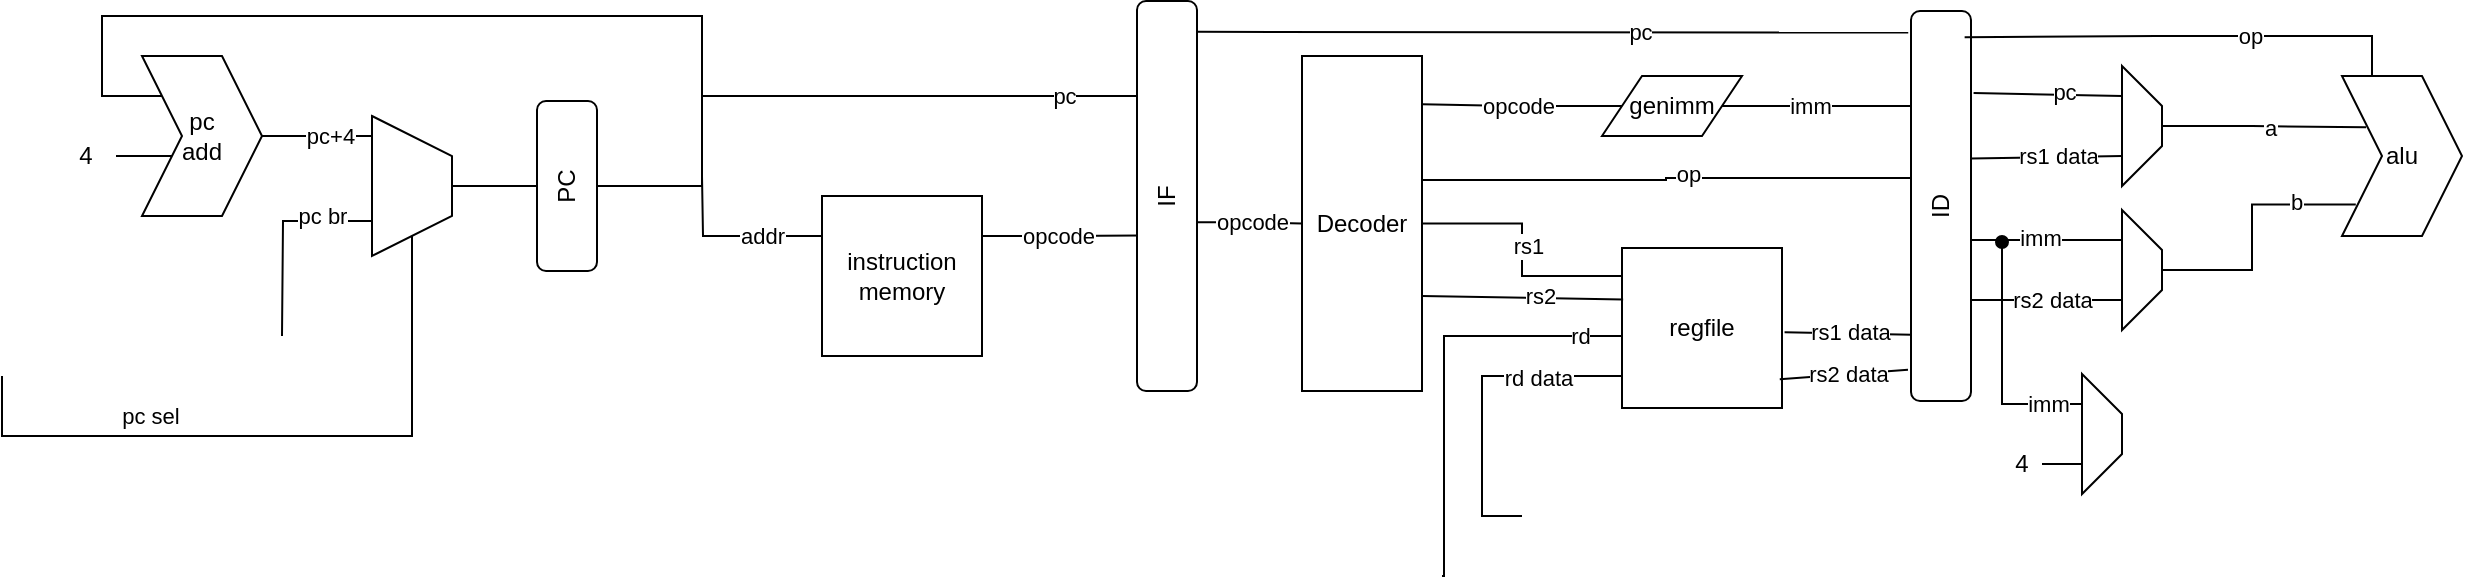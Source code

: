 <mxfile version="22.0.0" type="github">
  <diagram name="Page-1" id="5d7acffa-a066-3a61-03fe-96351882024d">
    <mxGraphModel dx="1062" dy="567" grid="1" gridSize="10" guides="1" tooltips="1" connect="1" arrows="1" fold="1" page="1" pageScale="1" pageWidth="4681" pageHeight="3300" background="#ffffff" math="0" shadow="0">
      <root>
        <mxCell id="0" />
        <mxCell id="1" parent="0" />
        <mxCell id="TcA1ypuRorId2Owh4Mq8-12" style="edgeStyle=orthogonalEdgeStyle;rounded=0;orthogonalLoop=1;jettySize=auto;html=1;entryX=0.218;entryY=0.274;entryDx=0;entryDy=0;entryPerimeter=0;endArrow=none;endFill=0;" edge="1" parent="1" source="TcA1ypuRorId2Owh4Mq8-1" target="TcA1ypuRorId2Owh4Mq8-7">
          <mxGeometry relative="1" as="geometry">
            <mxPoint x="130" y="221" as="targetPoint" />
            <Array as="points">
              <mxPoint x="400" y="246" />
              <mxPoint x="400" y="161" />
              <mxPoint x="100" y="161" />
              <mxPoint x="100" y="201" />
              <mxPoint x="133" y="201" />
            </Array>
          </mxGeometry>
        </mxCell>
        <mxCell id="TcA1ypuRorId2Owh4Mq8-1" value="PC" style="rounded=1;whiteSpace=wrap;html=1;rotation=-90;" vertex="1" parent="1">
          <mxGeometry x="290" y="231" width="85" height="30" as="geometry" />
        </mxCell>
        <mxCell id="TcA1ypuRorId2Owh4Mq8-16" value="" style="edgeStyle=orthogonalEdgeStyle;rounded=0;orthogonalLoop=1;jettySize=auto;html=1;endArrow=none;endFill=0;" edge="1" parent="1" source="TcA1ypuRorId2Owh4Mq8-7" target="TcA1ypuRorId2Owh4Mq8-10">
          <mxGeometry relative="1" as="geometry">
            <Array as="points">
              <mxPoint x="220" y="221" />
              <mxPoint x="220" y="221" />
            </Array>
          </mxGeometry>
        </mxCell>
        <mxCell id="TcA1ypuRorId2Owh4Mq8-17" value="pc+4" style="edgeLabel;html=1;align=center;verticalAlign=middle;resizable=0;points=[];" vertex="1" connectable="0" parent="TcA1ypuRorId2Owh4Mq8-16">
          <mxGeometry x="-0.11" relative="1" as="geometry">
            <mxPoint as="offset" />
          </mxGeometry>
        </mxCell>
        <mxCell id="TcA1ypuRorId2Owh4Mq8-7" value="pc&lt;br&gt;add" style="shape=step;perimeter=stepPerimeter;whiteSpace=wrap;html=1;fixedSize=1;" vertex="1" parent="1">
          <mxGeometry x="120" y="181" width="60" height="80" as="geometry" />
        </mxCell>
        <mxCell id="TcA1ypuRorId2Owh4Mq8-14" style="edgeStyle=orthogonalEdgeStyle;rounded=0;orthogonalLoop=1;jettySize=auto;html=1;entryX=0;entryY=0.75;entryDx=0;entryDy=0;endArrow=none;endFill=0;" edge="1" parent="1" source="TcA1ypuRorId2Owh4Mq8-8" target="TcA1ypuRorId2Owh4Mq8-7">
          <mxGeometry relative="1" as="geometry">
            <Array as="points">
              <mxPoint x="110" y="231" />
              <mxPoint x="110" y="231" />
            </Array>
          </mxGeometry>
        </mxCell>
        <mxCell id="TcA1ypuRorId2Owh4Mq8-8" value="4" style="text;html=1;strokeColor=none;fillColor=none;align=center;verticalAlign=middle;whiteSpace=wrap;rounded=0;" vertex="1" parent="1">
          <mxGeometry x="77" y="216" width="30" height="30" as="geometry" />
        </mxCell>
        <mxCell id="TcA1ypuRorId2Owh4Mq8-11" style="edgeStyle=orthogonalEdgeStyle;rounded=0;orthogonalLoop=1;jettySize=auto;html=1;entryX=0.5;entryY=0;entryDx=0;entryDy=0;endArrow=none;endFill=0;" edge="1" parent="1" source="TcA1ypuRorId2Owh4Mq8-10" target="TcA1ypuRorId2Owh4Mq8-1">
          <mxGeometry relative="1" as="geometry" />
        </mxCell>
        <mxCell id="TcA1ypuRorId2Owh4Mq8-18" style="edgeStyle=orthogonalEdgeStyle;rounded=0;orthogonalLoop=1;jettySize=auto;html=1;exitX=1;exitY=0.5;exitDx=0;exitDy=0;endArrow=none;endFill=0;" edge="1" parent="1" source="TcA1ypuRorId2Owh4Mq8-10">
          <mxGeometry relative="1" as="geometry">
            <mxPoint x="50" y="341" as="targetPoint" />
            <Array as="points">
              <mxPoint x="255" y="371" />
              <mxPoint x="50" y="371" />
            </Array>
          </mxGeometry>
        </mxCell>
        <mxCell id="TcA1ypuRorId2Owh4Mq8-19" value="pc sel" style="edgeLabel;html=1;align=center;verticalAlign=middle;resizable=0;points=[];" vertex="1" connectable="0" parent="TcA1ypuRorId2Owh4Mq8-18">
          <mxGeometry x="0.542" y="-2" relative="1" as="geometry">
            <mxPoint x="27" y="-8" as="offset" />
          </mxGeometry>
        </mxCell>
        <mxCell id="TcA1ypuRorId2Owh4Mq8-20" style="edgeStyle=orthogonalEdgeStyle;rounded=0;orthogonalLoop=1;jettySize=auto;html=1;exitX=0.75;exitY=1;exitDx=0;exitDy=0;endArrow=none;endFill=0;startArrow=none;startFill=0;" edge="1" parent="1" source="TcA1ypuRorId2Owh4Mq8-10">
          <mxGeometry relative="1" as="geometry">
            <mxPoint x="190" y="321.0" as="targetPoint" />
          </mxGeometry>
        </mxCell>
        <mxCell id="TcA1ypuRorId2Owh4Mq8-22" value="pc br" style="edgeLabel;html=1;align=center;verticalAlign=middle;resizable=0;points=[];" vertex="1" connectable="0" parent="TcA1ypuRorId2Owh4Mq8-20">
          <mxGeometry x="-0.33" y="1" relative="1" as="geometry">
            <mxPoint x="9" y="-4" as="offset" />
          </mxGeometry>
        </mxCell>
        <mxCell id="TcA1ypuRorId2Owh4Mq8-10" value="" style="shape=trapezoid;perimeter=trapezoidPerimeter;whiteSpace=wrap;html=1;fixedSize=1;rotation=90;" vertex="1" parent="1">
          <mxGeometry x="220" y="226" width="70" height="40" as="geometry" />
        </mxCell>
        <mxCell id="TcA1ypuRorId2Owh4Mq8-24" style="edgeStyle=orthogonalEdgeStyle;rounded=0;orthogonalLoop=1;jettySize=auto;html=1;exitX=0;exitY=0.25;exitDx=0;exitDy=0;strokeWidth=1;endArrow=none;endFill=0;" edge="1" parent="1" source="TcA1ypuRorId2Owh4Mq8-23">
          <mxGeometry relative="1" as="geometry">
            <mxPoint x="400" y="241" as="targetPoint" />
          </mxGeometry>
        </mxCell>
        <mxCell id="TcA1ypuRorId2Owh4Mq8-25" value="addr" style="edgeLabel;html=1;align=center;verticalAlign=middle;resizable=0;points=[];" vertex="1" connectable="0" parent="TcA1ypuRorId2Owh4Mq8-24">
          <mxGeometry x="-0.325" relative="1" as="geometry">
            <mxPoint as="offset" />
          </mxGeometry>
        </mxCell>
        <mxCell id="TcA1ypuRorId2Owh4Mq8-26" style="edgeStyle=orthogonalEdgeStyle;rounded=0;orthogonalLoop=1;jettySize=auto;html=1;exitX=1;exitY=0.25;exitDx=0;exitDy=0;endArrow=none;endFill=0;entryX=0.399;entryY=0.046;entryDx=0;entryDy=0;entryPerimeter=0;" edge="1" parent="1" source="TcA1ypuRorId2Owh4Mq8-23" target="TcA1ypuRorId2Owh4Mq8-28">
          <mxGeometry relative="1" as="geometry">
            <mxPoint x="600" y="271.242" as="targetPoint" />
          </mxGeometry>
        </mxCell>
        <mxCell id="TcA1ypuRorId2Owh4Mq8-27" value="opcode" style="edgeLabel;html=1;align=center;verticalAlign=middle;resizable=0;points=[];" vertex="1" connectable="0" parent="TcA1ypuRorId2Owh4Mq8-26">
          <mxGeometry x="-0.059" relative="1" as="geometry">
            <mxPoint as="offset" />
          </mxGeometry>
        </mxCell>
        <mxCell id="TcA1ypuRorId2Owh4Mq8-23" value="instruction&lt;br&gt;memory" style="whiteSpace=wrap;html=1;aspect=fixed;" vertex="1" parent="1">
          <mxGeometry x="460" y="251" width="80" height="80" as="geometry" />
        </mxCell>
        <mxCell id="TcA1ypuRorId2Owh4Mq8-29" style="edgeStyle=orthogonalEdgeStyle;rounded=0;orthogonalLoop=1;jettySize=auto;html=1;exitX=0.856;exitY=0.046;exitDx=0;exitDy=0;exitPerimeter=0;endArrow=none;endFill=0;" edge="1" parent="1" source="TcA1ypuRorId2Owh4Mq8-28">
          <mxGeometry relative="1" as="geometry">
            <mxPoint x="400" y="201" as="targetPoint" />
            <Array as="points">
              <mxPoint x="619" y="201" />
              <mxPoint x="400" y="201" />
            </Array>
          </mxGeometry>
        </mxCell>
        <mxCell id="TcA1ypuRorId2Owh4Mq8-30" value="pc" style="edgeLabel;html=1;align=center;verticalAlign=middle;resizable=0;points=[];" vertex="1" connectable="0" parent="TcA1ypuRorId2Owh4Mq8-29">
          <mxGeometry x="-0.262" y="2" relative="1" as="geometry">
            <mxPoint x="30" y="-2" as="offset" />
          </mxGeometry>
        </mxCell>
        <mxCell id="TcA1ypuRorId2Owh4Mq8-46" style="edgeStyle=orthogonalEdgeStyle;rounded=0;orthogonalLoop=1;jettySize=auto;html=1;endArrow=none;endFill=0;exitX=0.433;exitY=1.016;exitDx=0;exitDy=0;exitPerimeter=0;" edge="1" parent="1" source="TcA1ypuRorId2Owh4Mq8-28" target="TcA1ypuRorId2Owh4Mq8-33">
          <mxGeometry relative="1" as="geometry" />
        </mxCell>
        <mxCell id="TcA1ypuRorId2Owh4Mq8-47" value="opcode" style="edgeLabel;html=1;align=center;verticalAlign=middle;resizable=0;points=[];" vertex="1" connectable="0" parent="TcA1ypuRorId2Owh4Mq8-46">
          <mxGeometry x="-0.313" relative="1" as="geometry">
            <mxPoint x="9" as="offset" />
          </mxGeometry>
        </mxCell>
        <mxCell id="TcA1ypuRorId2Owh4Mq8-28" value="IF" style="rounded=1;whiteSpace=wrap;html=1;rotation=-90;" vertex="1" parent="1">
          <mxGeometry x="535" y="236" width="195" height="30" as="geometry" />
        </mxCell>
        <mxCell id="TcA1ypuRorId2Owh4Mq8-40" value="" style="edgeStyle=orthogonalEdgeStyle;rounded=0;orthogonalLoop=1;jettySize=auto;html=1;endArrow=none;endFill=0;" edge="1" parent="1" source="TcA1ypuRorId2Owh4Mq8-31">
          <mxGeometry relative="1" as="geometry">
            <mxPoint x="810" y="411" as="targetPoint" />
            <Array as="points">
              <mxPoint x="790" y="341" />
              <mxPoint x="790" y="411" />
            </Array>
          </mxGeometry>
        </mxCell>
        <mxCell id="TcA1ypuRorId2Owh4Mq8-45" value="rd data" style="edgeLabel;html=1;align=center;verticalAlign=middle;resizable=0;points=[];" vertex="1" connectable="0" parent="TcA1ypuRorId2Owh4Mq8-40">
          <mxGeometry x="-0.478" y="1" relative="1" as="geometry">
            <mxPoint as="offset" />
          </mxGeometry>
        </mxCell>
        <mxCell id="TcA1ypuRorId2Owh4Mq8-42" value="" style="edgeStyle=orthogonalEdgeStyle;rounded=0;orthogonalLoop=1;jettySize=auto;html=1;endArrow=none;endFill=0;" edge="1" parent="1" source="TcA1ypuRorId2Owh4Mq8-31">
          <mxGeometry relative="1" as="geometry">
            <mxPoint x="770" y="441" as="targetPoint" />
            <Array as="points">
              <mxPoint x="771" y="321" />
              <mxPoint x="771" y="441" />
            </Array>
          </mxGeometry>
        </mxCell>
        <mxCell id="TcA1ypuRorId2Owh4Mq8-43" value="rd" style="edgeLabel;html=1;align=center;verticalAlign=middle;resizable=0;points=[];" vertex="1" connectable="0" parent="TcA1ypuRorId2Owh4Mq8-42">
          <mxGeometry x="-0.793" y="3" relative="1" as="geometry">
            <mxPoint y="-3" as="offset" />
          </mxGeometry>
        </mxCell>
        <mxCell id="TcA1ypuRorId2Owh4Mq8-31" value="regfile" style="whiteSpace=wrap;html=1;aspect=fixed;" vertex="1" parent="1">
          <mxGeometry x="860" y="277" width="80" height="80" as="geometry" />
        </mxCell>
        <mxCell id="TcA1ypuRorId2Owh4Mq8-54" value="" style="edgeStyle=orthogonalEdgeStyle;rounded=0;orthogonalLoop=1;jettySize=auto;html=1;entryX=0.531;entryY=0.035;entryDx=0;entryDy=0;entryPerimeter=0;endArrow=none;endFill=0;" edge="1" parent="1">
          <mxGeometry relative="1" as="geometry">
            <mxPoint x="760" y="243" as="sourcePoint" />
            <mxPoint x="1005.55" y="241.955" as="targetPoint" />
            <Array as="points">
              <mxPoint x="882" y="243" />
            </Array>
          </mxGeometry>
        </mxCell>
        <mxCell id="TcA1ypuRorId2Owh4Mq8-55" value="op" style="edgeLabel;html=1;align=center;verticalAlign=middle;resizable=0;points=[];" vertex="1" connectable="0" parent="TcA1ypuRorId2Owh4Mq8-54">
          <mxGeometry x="0.085" y="2" relative="1" as="geometry">
            <mxPoint as="offset" />
          </mxGeometry>
        </mxCell>
        <mxCell id="TcA1ypuRorId2Owh4Mq8-33" value="Decoder" style="rounded=0;whiteSpace=wrap;html=1;" vertex="1" parent="1">
          <mxGeometry x="700" y="181" width="60" height="167.5" as="geometry" />
        </mxCell>
        <mxCell id="TcA1ypuRorId2Owh4Mq8-34" style="edgeStyle=orthogonalEdgeStyle;rounded=0;orthogonalLoop=1;jettySize=auto;html=1;exitX=0;exitY=0.25;exitDx=0;exitDy=0;endArrow=none;endFill=0;entryX=1;entryY=0.5;entryDx=0;entryDy=0;" edge="1" parent="1" source="TcA1ypuRorId2Owh4Mq8-31" target="TcA1ypuRorId2Owh4Mq8-33">
          <mxGeometry relative="1" as="geometry">
            <mxPoint x="760" y="291" as="targetPoint" />
            <Array as="points">
              <mxPoint x="860" y="291" />
              <mxPoint x="810" y="291" />
              <mxPoint x="810" y="265" />
            </Array>
          </mxGeometry>
        </mxCell>
        <mxCell id="TcA1ypuRorId2Owh4Mq8-35" value="rs1" style="edgeLabel;html=1;align=center;verticalAlign=middle;resizable=0;points=[];" vertex="1" connectable="0" parent="TcA1ypuRorId2Owh4Mq8-34">
          <mxGeometry x="0.082" y="-3" relative="1" as="geometry">
            <mxPoint as="offset" />
          </mxGeometry>
        </mxCell>
        <mxCell id="TcA1ypuRorId2Owh4Mq8-37" value="" style="endArrow=none;html=1;rounded=0;entryX=0.016;entryY=0.639;entryDx=0;entryDy=0;entryPerimeter=0;exitX=1.012;exitY=0.856;exitDx=0;exitDy=0;exitPerimeter=0;" edge="1" parent="1">
          <mxGeometry width="50" height="50" relative="1" as="geometry">
            <mxPoint x="760" y="301.0" as="sourcePoint" />
            <mxPoint x="860.56" y="302.7" as="targetPoint" />
          </mxGeometry>
        </mxCell>
        <mxCell id="TcA1ypuRorId2Owh4Mq8-38" value="rs2" style="edgeLabel;html=1;align=center;verticalAlign=middle;resizable=0;points=[];" vertex="1" connectable="0" parent="TcA1ypuRorId2Owh4Mq8-37">
          <mxGeometry x="0.364" y="-2" relative="1" as="geometry">
            <mxPoint x="-10" y="-3" as="offset" />
          </mxGeometry>
        </mxCell>
        <mxCell id="TcA1ypuRorId2Owh4Mq8-48" value="ID" style="rounded=1;whiteSpace=wrap;html=1;rotation=-90;" vertex="1" parent="1">
          <mxGeometry x="922" y="241" width="195" height="30" as="geometry" />
        </mxCell>
        <mxCell id="TcA1ypuRorId2Owh4Mq8-50" value="" style="endArrow=none;html=1;rounded=0;entryX=0.17;entryY=0.015;entryDx=0;entryDy=0;entryPerimeter=0;exitX=1.016;exitY=0.639;exitDx=0;exitDy=0;exitPerimeter=0;" edge="1" parent="1" target="TcA1ypuRorId2Owh4Mq8-48">
          <mxGeometry width="50" height="50" relative="1" as="geometry">
            <mxPoint x="941.28" y="319.12" as="sourcePoint" />
            <mxPoint x="992.2" y="319.105" as="targetPoint" />
          </mxGeometry>
        </mxCell>
        <mxCell id="TcA1ypuRorId2Owh4Mq8-52" value="rs1 data" style="edgeLabel;html=1;align=center;verticalAlign=middle;resizable=0;points=[];" vertex="1" connectable="0" parent="TcA1ypuRorId2Owh4Mq8-50">
          <mxGeometry x="0.025" y="1" relative="1" as="geometry">
            <mxPoint as="offset" />
          </mxGeometry>
        </mxCell>
        <mxCell id="TcA1ypuRorId2Owh4Mq8-51" value="" style="endArrow=none;html=1;rounded=0;entryX=0.08;entryY=-0.05;entryDx=0;entryDy=0;entryPerimeter=0;exitX=0.986;exitY=0.821;exitDx=0;exitDy=0;exitPerimeter=0;" edge="1" parent="1" source="TcA1ypuRorId2Owh4Mq8-31" target="TcA1ypuRorId2Owh4Mq8-48">
          <mxGeometry width="50" height="50" relative="1" as="geometry">
            <mxPoint x="951" y="332" as="sourcePoint" />
            <mxPoint x="1002" y="332" as="targetPoint" />
          </mxGeometry>
        </mxCell>
        <mxCell id="TcA1ypuRorId2Owh4Mq8-53" value="rs2 data" style="edgeLabel;html=1;align=center;verticalAlign=middle;resizable=0;points=[];" vertex="1" connectable="0" parent="TcA1ypuRorId2Owh4Mq8-51">
          <mxGeometry x="-0.136" y="-4" relative="1" as="geometry">
            <mxPoint x="6" y="-5" as="offset" />
          </mxGeometry>
        </mxCell>
        <mxCell id="TcA1ypuRorId2Owh4Mq8-56" value="" style="endArrow=none;html=1;rounded=0;entryX=0.919;entryY=-0.046;entryDx=0;entryDy=0;entryPerimeter=0;exitX=0.921;exitY=0.995;exitDx=0;exitDy=0;exitPerimeter=0;" edge="1" parent="1" source="TcA1ypuRorId2Owh4Mq8-28">
          <mxGeometry width="50" height="50" relative="1" as="geometry">
            <mxPoint x="645.55" y="168.0" as="sourcePoint" />
            <mxPoint x="1003.12" y="169.295" as="targetPoint" />
          </mxGeometry>
        </mxCell>
        <mxCell id="TcA1ypuRorId2Owh4Mq8-57" value="pc" style="edgeLabel;html=1;align=center;verticalAlign=middle;resizable=0;points=[];" vertex="1" connectable="0" parent="TcA1ypuRorId2Owh4Mq8-56">
          <mxGeometry x="0.244" y="-2" relative="1" as="geometry">
            <mxPoint y="-2" as="offset" />
          </mxGeometry>
        </mxCell>
        <mxCell id="TcA1ypuRorId2Owh4Mq8-61" style="edgeStyle=orthogonalEdgeStyle;rounded=0;orthogonalLoop=1;jettySize=auto;html=1;exitX=1;exitY=0.5;exitDx=0;exitDy=0;entryX=0.75;entryY=0;entryDx=0;entryDy=0;endArrow=none;endFill=0;" edge="1" parent="1" source="TcA1ypuRorId2Owh4Mq8-58" target="TcA1ypuRorId2Owh4Mq8-48">
          <mxGeometry relative="1" as="geometry">
            <Array as="points">
              <mxPoint x="1005" y="206" />
            </Array>
          </mxGeometry>
        </mxCell>
        <mxCell id="TcA1ypuRorId2Owh4Mq8-62" value="imm" style="edgeLabel;html=1;align=center;verticalAlign=middle;resizable=0;points=[];" vertex="1" connectable="0" parent="TcA1ypuRorId2Owh4Mq8-61">
          <mxGeometry x="-0.08" relative="1" as="geometry">
            <mxPoint as="offset" />
          </mxGeometry>
        </mxCell>
        <mxCell id="TcA1ypuRorId2Owh4Mq8-58" value="genimm" style="shape=parallelogram;perimeter=parallelogramPerimeter;whiteSpace=wrap;html=1;fixedSize=1;" vertex="1" parent="1">
          <mxGeometry x="850" y="191" width="70" height="30" as="geometry" />
        </mxCell>
        <mxCell id="TcA1ypuRorId2Owh4Mq8-63" style="edgeStyle=orthogonalEdgeStyle;rounded=0;orthogonalLoop=1;jettySize=auto;html=1;exitX=0;exitY=0.5;exitDx=0;exitDy=0;entryX=1.002;entryY=0.144;entryDx=0;entryDy=0;entryPerimeter=0;endArrow=none;endFill=0;" edge="1" parent="1" source="TcA1ypuRorId2Owh4Mq8-58" target="TcA1ypuRorId2Owh4Mq8-33">
          <mxGeometry relative="1" as="geometry" />
        </mxCell>
        <mxCell id="TcA1ypuRorId2Owh4Mq8-64" value="opcode" style="edgeLabel;html=1;align=center;verticalAlign=middle;resizable=0;points=[];" vertex="1" connectable="0" parent="TcA1ypuRorId2Owh4Mq8-63">
          <mxGeometry x="0.033" y="2" relative="1" as="geometry">
            <mxPoint y="-2" as="offset" />
          </mxGeometry>
        </mxCell>
        <mxCell id="TcA1ypuRorId2Owh4Mq8-66" value="" style="shape=trapezoid;perimeter=trapezoidPerimeter;whiteSpace=wrap;html=1;fixedSize=1;rotation=90;" vertex="1" parent="1">
          <mxGeometry x="1090" y="206" width="60" height="20" as="geometry" />
        </mxCell>
        <mxCell id="TcA1ypuRorId2Owh4Mq8-67" value="" style="endArrow=none;html=1;rounded=0;entryX=0.25;entryY=1;entryDx=0;entryDy=0;exitX=0.918;exitY=1.043;exitDx=0;exitDy=0;exitPerimeter=0;" edge="1" parent="1" target="TcA1ypuRorId2Owh4Mq8-66">
          <mxGeometry width="50" height="50" relative="1" as="geometry">
            <mxPoint x="1035.79" y="199.49" as="sourcePoint" />
            <mxPoint x="1200" y="295" as="targetPoint" />
          </mxGeometry>
        </mxCell>
        <mxCell id="TcA1ypuRorId2Owh4Mq8-68" value="pc" style="edgeLabel;html=1;align=center;verticalAlign=middle;resizable=0;points=[];" vertex="1" connectable="0" parent="TcA1ypuRorId2Owh4Mq8-67">
          <mxGeometry x="0.216" y="2" relative="1" as="geometry">
            <mxPoint as="offset" />
          </mxGeometry>
        </mxCell>
        <mxCell id="TcA1ypuRorId2Owh4Mq8-69" value="" style="endArrow=none;html=1;rounded=0;entryX=0.75;entryY=1;entryDx=0;entryDy=0;exitX=0.75;exitY=1;exitDx=0;exitDy=0;" edge="1" parent="1" source="TcA1ypuRorId2Owh4Mq8-66">
          <mxGeometry width="50" height="50" relative="1" as="geometry">
            <mxPoint x="1150" y="345" as="sourcePoint" />
            <mxPoint x="1034.5" y="232.25" as="targetPoint" />
          </mxGeometry>
        </mxCell>
        <mxCell id="TcA1ypuRorId2Owh4Mq8-70" value="rs1 data" style="edgeLabel;html=1;align=center;verticalAlign=middle;resizable=0;points=[];" vertex="1" connectable="0" parent="TcA1ypuRorId2Owh4Mq8-69">
          <mxGeometry x="-0.152" y="1" relative="1" as="geometry">
            <mxPoint y="-2" as="offset" />
          </mxGeometry>
        </mxCell>
        <mxCell id="TcA1ypuRorId2Owh4Mq8-80" style="edgeStyle=orthogonalEdgeStyle;rounded=0;orthogonalLoop=1;jettySize=auto;html=1;exitX=0.75;exitY=1;exitDx=0;exitDy=0;entryX=0.25;entryY=1;entryDx=0;entryDy=0;endArrow=none;endFill=0;" edge="1" parent="1" source="TcA1ypuRorId2Owh4Mq8-71" target="TcA1ypuRorId2Owh4Mq8-48">
          <mxGeometry relative="1" as="geometry">
            <Array as="points">
              <mxPoint x="1035" y="303" />
            </Array>
          </mxGeometry>
        </mxCell>
        <mxCell id="TcA1ypuRorId2Owh4Mq8-82" value="rs2 data" style="edgeLabel;html=1;align=center;verticalAlign=middle;resizable=0;points=[];" vertex="1" connectable="0" parent="TcA1ypuRorId2Owh4Mq8-80">
          <mxGeometry x="-0.095" relative="1" as="geometry">
            <mxPoint as="offset" />
          </mxGeometry>
        </mxCell>
        <mxCell id="TcA1ypuRorId2Owh4Mq8-71" value="" style="shape=trapezoid;perimeter=trapezoidPerimeter;whiteSpace=wrap;html=1;fixedSize=1;rotation=90;" vertex="1" parent="1">
          <mxGeometry x="1090" y="278" width="60" height="20" as="geometry" />
        </mxCell>
        <mxCell id="TcA1ypuRorId2Owh4Mq8-72" value="alu" style="shape=step;perimeter=stepPerimeter;whiteSpace=wrap;html=1;fixedSize=1;" vertex="1" parent="1">
          <mxGeometry x="1220" y="191" width="60" height="80" as="geometry" />
        </mxCell>
        <mxCell id="TcA1ypuRorId2Owh4Mq8-73" style="edgeStyle=orthogonalEdgeStyle;rounded=0;orthogonalLoop=1;jettySize=auto;html=1;exitX=0.25;exitY=0;exitDx=0;exitDy=0;entryX=0.933;entryY=0.894;entryDx=0;entryDy=0;entryPerimeter=0;endArrow=none;endFill=0;" edge="1" parent="1" source="TcA1ypuRorId2Owh4Mq8-72" target="TcA1ypuRorId2Owh4Mq8-48">
          <mxGeometry relative="1" as="geometry" />
        </mxCell>
        <mxCell id="TcA1ypuRorId2Owh4Mq8-74" value="op" style="edgeLabel;html=1;align=center;verticalAlign=middle;resizable=0;points=[];" vertex="1" connectable="0" parent="TcA1ypuRorId2Owh4Mq8-73">
          <mxGeometry x="-0.278" y="3" relative="1" as="geometry">
            <mxPoint y="-3" as="offset" />
          </mxGeometry>
        </mxCell>
        <mxCell id="TcA1ypuRorId2Owh4Mq8-75" style="edgeStyle=orthogonalEdgeStyle;rounded=0;orthogonalLoop=1;jettySize=auto;html=1;exitX=0.5;exitY=0;exitDx=0;exitDy=0;entryX=0.201;entryY=0.321;entryDx=0;entryDy=0;entryPerimeter=0;endArrow=none;endFill=0;" edge="1" parent="1" source="TcA1ypuRorId2Owh4Mq8-66" target="TcA1ypuRorId2Owh4Mq8-72">
          <mxGeometry relative="1" as="geometry" />
        </mxCell>
        <mxCell id="TcA1ypuRorId2Owh4Mq8-76" value="a" style="edgeLabel;html=1;align=center;verticalAlign=middle;resizable=0;points=[];" vertex="1" connectable="0" parent="TcA1ypuRorId2Owh4Mq8-75">
          <mxGeometry x="0.048" relative="1" as="geometry">
            <mxPoint as="offset" />
          </mxGeometry>
        </mxCell>
        <mxCell id="TcA1ypuRorId2Owh4Mq8-77" style="edgeStyle=orthogonalEdgeStyle;rounded=0;orthogonalLoop=1;jettySize=auto;html=1;exitX=0.5;exitY=0;exitDx=0;exitDy=0;entryX=0.115;entryY=0.803;entryDx=0;entryDy=0;entryPerimeter=0;endArrow=none;endFill=0;" edge="1" parent="1" source="TcA1ypuRorId2Owh4Mq8-71" target="TcA1ypuRorId2Owh4Mq8-72">
          <mxGeometry relative="1" as="geometry" />
        </mxCell>
        <mxCell id="TcA1ypuRorId2Owh4Mq8-78" value="b" style="edgeLabel;html=1;align=center;verticalAlign=middle;resizable=0;points=[];" vertex="1" connectable="0" parent="TcA1ypuRorId2Owh4Mq8-77">
          <mxGeometry x="0.543" y="1" relative="1" as="geometry">
            <mxPoint as="offset" />
          </mxGeometry>
        </mxCell>
        <mxCell id="TcA1ypuRorId2Owh4Mq8-79" style="edgeStyle=orthogonalEdgeStyle;rounded=0;orthogonalLoop=1;jettySize=auto;html=1;exitX=0.25;exitY=1;exitDx=0;exitDy=0;entryX=0.413;entryY=0.993;entryDx=0;entryDy=0;entryPerimeter=0;endArrow=none;endFill=0;" edge="1" parent="1" source="TcA1ypuRorId2Owh4Mq8-71" target="TcA1ypuRorId2Owh4Mq8-48">
          <mxGeometry relative="1" as="geometry" />
        </mxCell>
        <mxCell id="TcA1ypuRorId2Owh4Mq8-81" value="imm" style="edgeLabel;html=1;align=center;verticalAlign=middle;resizable=0;points=[];" vertex="1" connectable="0" parent="TcA1ypuRorId2Owh4Mq8-79">
          <mxGeometry x="0.1" y="-1" relative="1" as="geometry">
            <mxPoint as="offset" />
          </mxGeometry>
        </mxCell>
        <mxCell id="TcA1ypuRorId2Owh4Mq8-87" style="edgeStyle=orthogonalEdgeStyle;rounded=0;orthogonalLoop=1;jettySize=auto;html=1;exitX=0.25;exitY=1;exitDx=0;exitDy=0;endArrow=oval;endFill=1;" edge="1" parent="1" source="TcA1ypuRorId2Owh4Mq8-83">
          <mxGeometry relative="1" as="geometry">
            <mxPoint x="1050" y="274" as="targetPoint" />
            <Array as="points">
              <mxPoint x="1050" y="355" />
              <mxPoint x="1050" y="274" />
            </Array>
          </mxGeometry>
        </mxCell>
        <mxCell id="TcA1ypuRorId2Owh4Mq8-88" value="imm" style="edgeLabel;html=1;align=center;verticalAlign=middle;resizable=0;points=[];" vertex="1" connectable="0" parent="TcA1ypuRorId2Owh4Mq8-87">
          <mxGeometry x="-0.76" y="4" relative="1" as="geometry">
            <mxPoint x="-3" y="-4" as="offset" />
          </mxGeometry>
        </mxCell>
        <mxCell id="TcA1ypuRorId2Owh4Mq8-83" value="" style="shape=trapezoid;perimeter=trapezoidPerimeter;whiteSpace=wrap;html=1;fixedSize=1;rotation=90;" vertex="1" parent="1">
          <mxGeometry x="1070" y="360" width="60" height="20" as="geometry" />
        </mxCell>
        <mxCell id="TcA1ypuRorId2Owh4Mq8-85" style="edgeStyle=orthogonalEdgeStyle;rounded=0;orthogonalLoop=1;jettySize=auto;html=1;exitX=1;exitY=0.5;exitDx=0;exitDy=0;entryX=0.75;entryY=1;entryDx=0;entryDy=0;endArrow=none;endFill=0;" edge="1" parent="1" source="TcA1ypuRorId2Owh4Mq8-84" target="TcA1ypuRorId2Owh4Mq8-83">
          <mxGeometry relative="1" as="geometry" />
        </mxCell>
        <mxCell id="TcA1ypuRorId2Owh4Mq8-84" value="4" style="text;html=1;strokeColor=none;fillColor=none;align=center;verticalAlign=middle;whiteSpace=wrap;rounded=0;" vertex="1" parent="1">
          <mxGeometry x="1050" y="370" width="20" height="30" as="geometry" />
        </mxCell>
      </root>
    </mxGraphModel>
  </diagram>
</mxfile>
